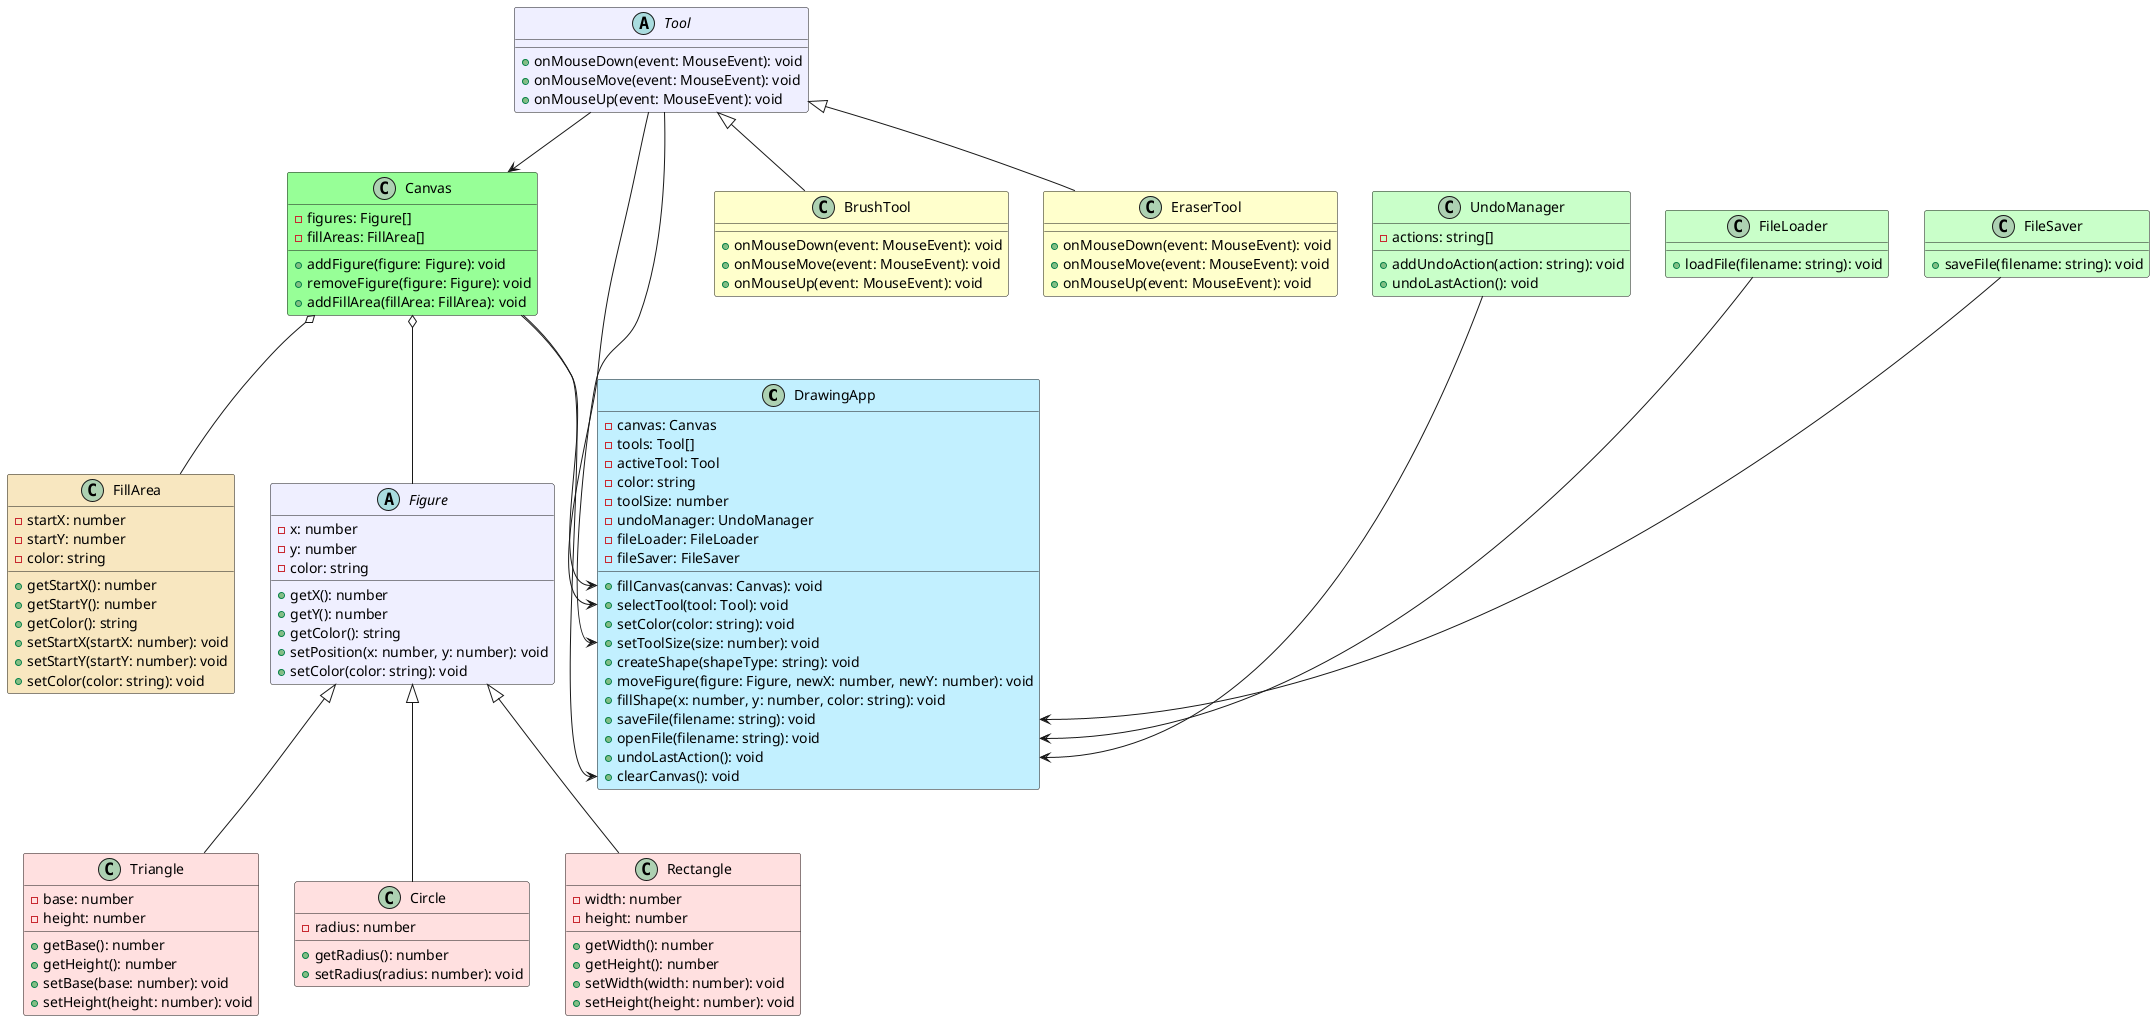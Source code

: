 
@startuml
class DrawingApp #Application {
  - canvas: Canvas
  - tools: Tool[]
  - activeTool: Tool
  - color: string
  - toolSize: number
  - undoManager: UndoManager
  - fileLoader: FileLoader
  - fileSaver: FileSaver
  + fillCanvas(canvas: Canvas): void
  + selectTool(tool: Tool): void
  + setColor(color: string): void
  + setToolSize(size: number): void
  + createShape(shapeType: string): void
  + moveFigure(figure: Figure, newX: number, newY: number): void
  + fillShape(x: number, y: number, color: string): void
  + saveFile(filename: string): void
  + openFile(filename: string): void
  + undoLastAction(): void
  + clearCanvas(): void
}

class Canvas #Physical {
  - figures: Figure[]
  - fillAreas: FillArea[]
  + addFigure(figure: Figure): void
  + removeFigure(figure: Figure): void
  + addFillArea(fillArea: FillArea): void

}

class FillArea #Strategy {
  - startX: number
  - startY: number
  - color: string
  + getStartX(): number
  + getStartY(): number
  + getColor(): string
  + setStartX(startX: number): void
  + setStartY(startY: number): void
  + setColor(color: string): void
}

abstract class Tool #Motivation {
  + onMouseDown(event: MouseEvent): void
  + onMouseMove(event: MouseEvent): void
  + onMouseUp(event: MouseEvent): void
}

class BrushTool #Business {
  + onMouseDown(event: MouseEvent): void
  + onMouseMove(event: MouseEvent): void
  + onMouseUp(event: MouseEvent): void
}

class EraserTool #Business {
  + onMouseDown(event: MouseEvent): void
  + onMouseMove(event: MouseEvent): void
  + onMouseUp(event: MouseEvent): void
}

abstract class Figure #Motivation {
  - x: number
  - y: number
  - color: string
  + getX(): number
  + getY(): number
  + getColor(): string
  + setPosition(x: number, y: number): void
  + setColor(color: string): void
}

class Triangle #Implementation {
  - base: number
  - height: number
  + getBase(): number
  + getHeight(): number
  + setBase(base: number): void
  + setHeight(height: number): void
}

class Circle #Implementation {
  - radius: number
  + getRadius(): number
  + setRadius(radius: number): void
}

class Rectangle #Implementation {
  - width: number
  - height: number
  + getWidth(): number
  + getHeight(): number
  + setWidth(width: number): void
  + setHeight(height: number): void
}

class UndoManager #Technology {
  - actions: string[]
  + addUndoAction(action: string): void
  + undoLastAction(): void
}

class FileLoader #Technology {
  + loadFile(filename: string): void
}

class FileSaver #Technology {
  + saveFile(filename: string): void
}


FileLoader --> DrawingApp::openFile
FileSaver --> DrawingApp::saveFile
UndoManager --> DrawingApp::undoLastAction
Tool --> Canvas
Canvas o-- Figure
Canvas o-- FillArea
Tool <|-- BrushTool
Tool <|-- EraserTool
Tool --> DrawingApp::selectTool
Tool --> DrawingApp::setToolSize
Canvas --> DrawingApp::fillCanvas
Canvas --> DrawingApp::clearCanvas
Figure <|-- Triangle
Figure <|-- Circle
Figure <|-- Rectangle

@enduml
         
